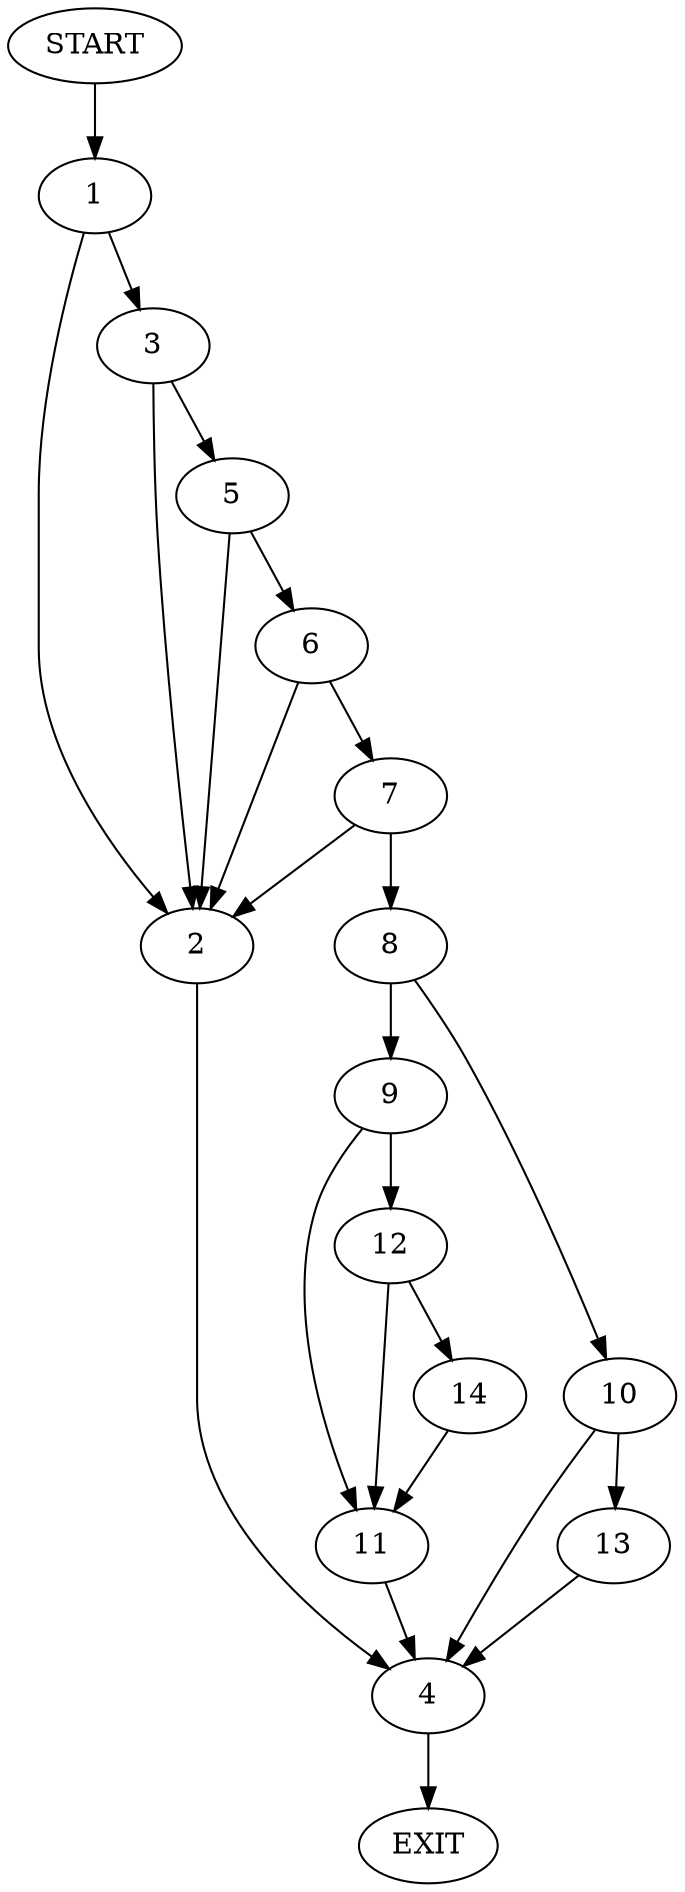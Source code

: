 digraph {
0 [label="START"]
15 [label="EXIT"]
0 -> 1
1 -> 2
1 -> 3
2 -> 4
3 -> 5
3 -> 2
5 -> 6
5 -> 2
6 -> 7
6 -> 2
7 -> 2
7 -> 8
8 -> 9
8 -> 10
4 -> 15
9 -> 11
9 -> 12
10 -> 4
10 -> 13
12 -> 11
12 -> 14
11 -> 4
14 -> 11
13 -> 4
}

